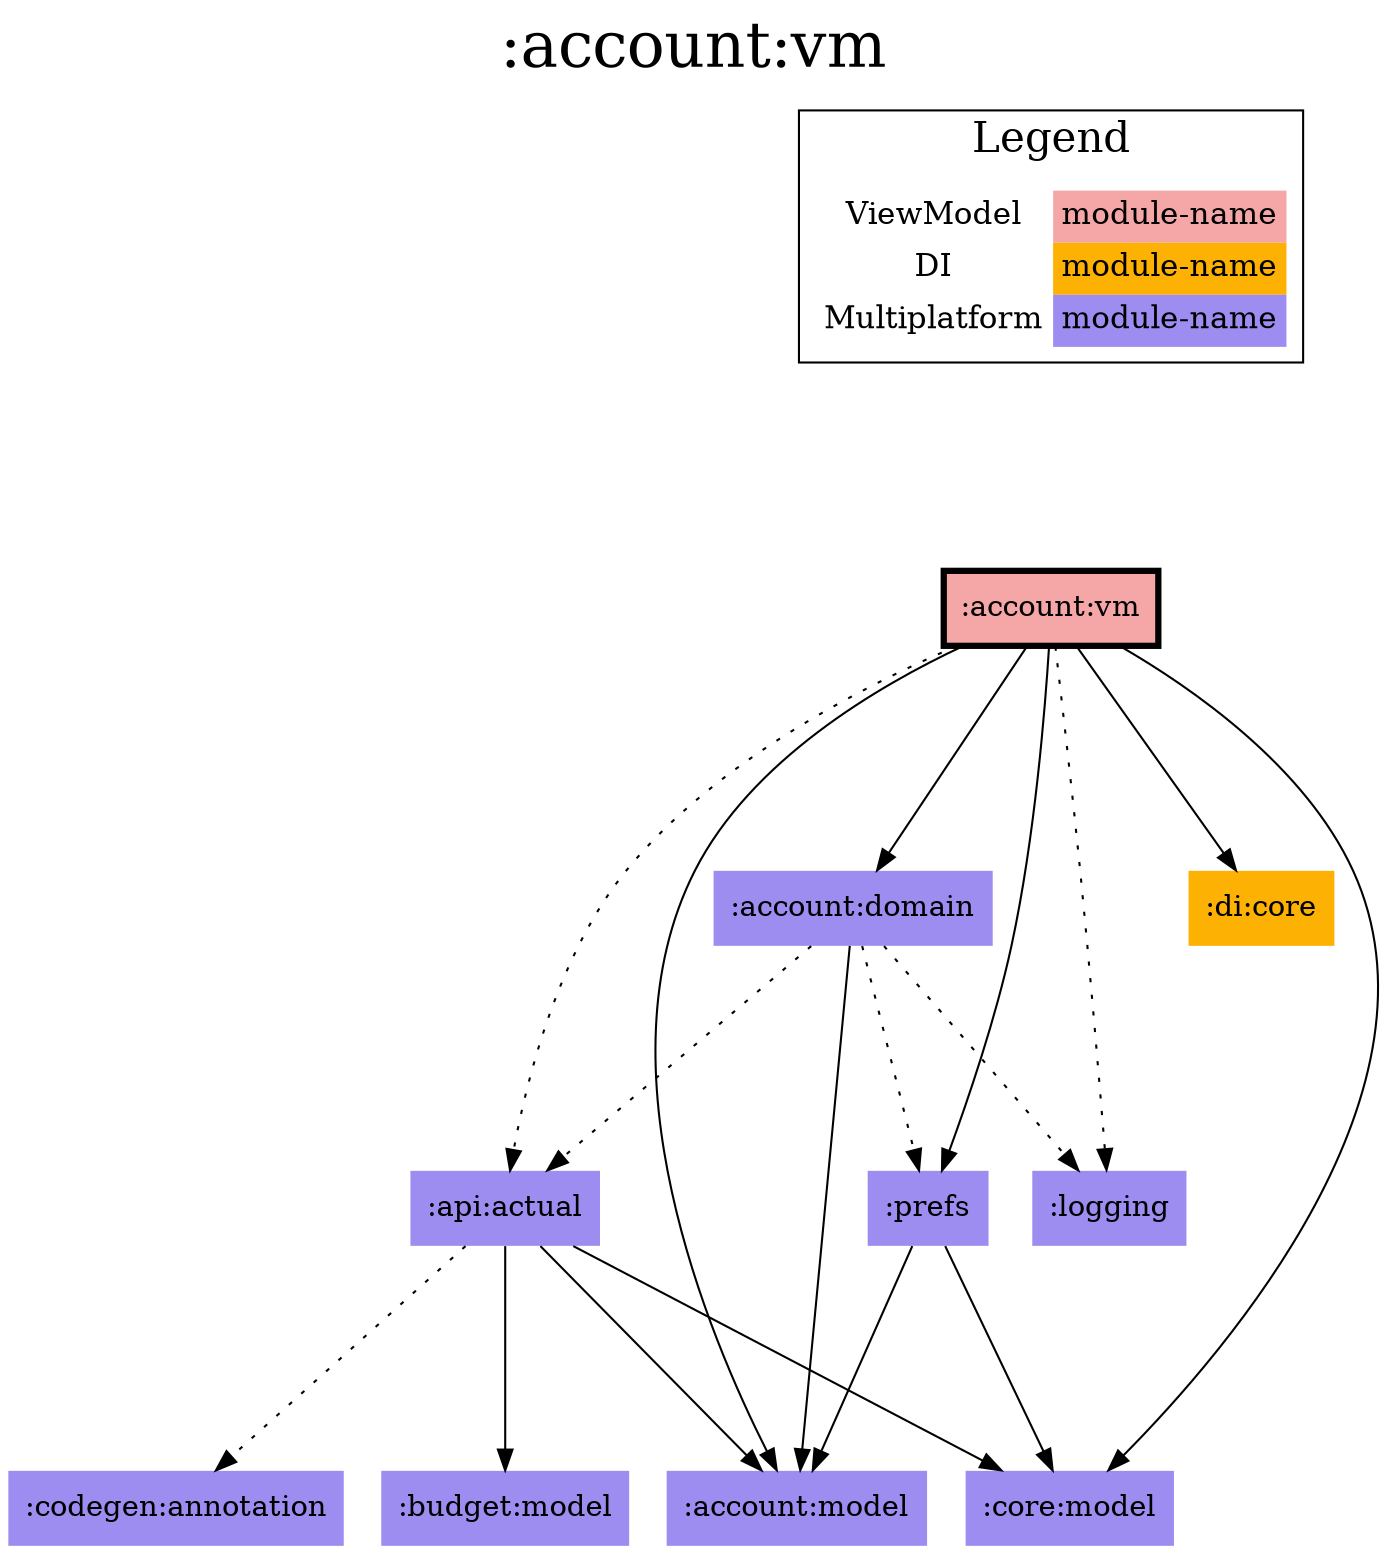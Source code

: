 digraph {
edge ["dir"="forward"]
graph ["dpi"="100","label"=":account:vm","labelloc"="t","fontsize"="30","ranksep"="1.5","rankdir"="TB"]
node ["style"="filled"]
":account:domain" ["fillcolor"="#9D8DF1","shape"="none"]
":account:model" ["fillcolor"="#9D8DF1","shape"="none"]
":account:vm" ["fillcolor"="#F5A6A6","color"="black","penwidth"="3","shape"="box"]
":api:actual" ["fillcolor"="#9D8DF1","shape"="none"]
":budget:model" ["fillcolor"="#9D8DF1","shape"="none"]
":codegen:annotation" ["fillcolor"="#9D8DF1","shape"="none"]
":core:model" ["fillcolor"="#9D8DF1","shape"="none"]
":di:core" ["fillcolor"="#FCB103","shape"="none"]
":logging" ["fillcolor"="#9D8DF1","shape"="none"]
":prefs" ["fillcolor"="#9D8DF1","shape"="none"]
{
edge ["dir"="none"]
graph ["rank"="same"]
":account:vm"
}
":account:domain" -> ":account:model"
":account:domain" -> ":api:actual" ["style"="dotted"]
":account:domain" -> ":logging" ["style"="dotted"]
":account:domain" -> ":prefs" ["style"="dotted"]
":account:vm" -> ":account:domain"
":account:vm" -> ":account:model"
":account:vm" -> ":api:actual" ["style"="dotted"]
":account:vm" -> ":core:model"
":account:vm" -> ":di:core"
":account:vm" -> ":logging" ["style"="dotted"]
":account:vm" -> ":prefs"
":api:actual" -> ":account:model"
":api:actual" -> ":budget:model"
":api:actual" -> ":codegen:annotation" ["style"="dotted"]
":api:actual" -> ":core:model"
":prefs" -> ":account:model"
":prefs" -> ":core:model"
subgraph "cluster_legend" {
edge ["dir"="none"]
graph ["label"="Legend","fontsize"="20"]
"Legend" ["style"="filled","fillcolor"="#FFFFFF","shape"="none","margin"="0","fontsize"="15","label"=<
<TABLE BORDER="0" CELLBORDER="0" CELLSPACING="0" CELLPADDING="4">
<TR><TD>ViewModel</TD><TD BGCOLOR="#F5A6A6">module-name</TD></TR>
<TR><TD>DI</TD><TD BGCOLOR="#FCB103">module-name</TD></TR>
<TR><TD>Multiplatform</TD><TD BGCOLOR="#9D8DF1">module-name</TD></TR>
</TABLE>
>]
} -> ":account:vm" ["style"="invis"]
}
